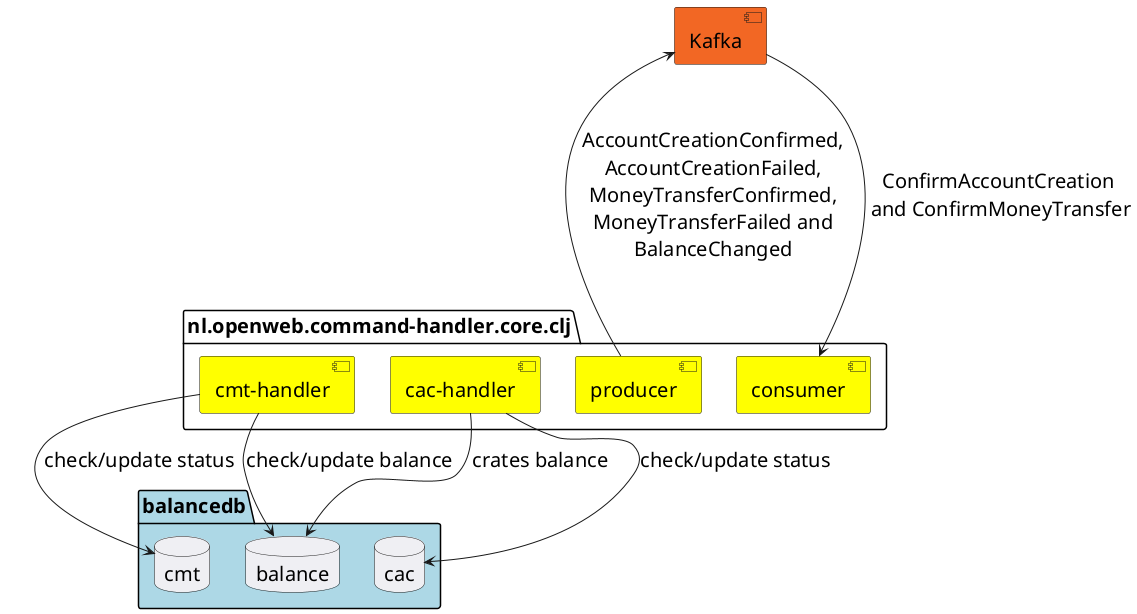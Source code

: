 @startuml
skinparam defaultFontName Montserrat
skinparam defaultFontSize 20

package "nl.openweb.command-handler.core.clj" #White{
    component consumer as c #Yellow
    component producer as p #Yellow
    component "cmt-handler" as mth #Yellow
    component "cac-handler" as ach #Yellow
}
package balancedb #LightBlue{
    database balance #EFEFF3
    database cac #EFEFF3
    database cmt #EFEFF3
}
component Kafka as kc #F26724

mth --> cmt :check/update status
ach --> cac :check/update status
mth --> balance :check/update balance
ach --> balance :crates balance
kc <--- p :AccountCreationConfirmed,\nAccountCreationFailed,\nMoneyTransferConfirmed,\nMoneyTransferFailed and\nBalanceChanged
c <--- kc :ConfirmAccountCreation\n and ConfirmMoneyTransfer

@enduml